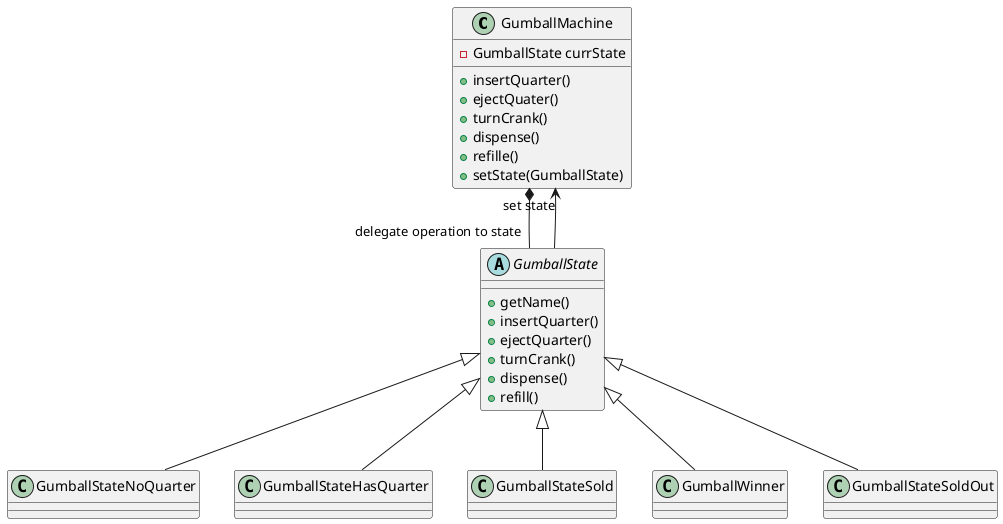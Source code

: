 @startuml StatePattern

class GumballMachine {
    -GumballState currState
    +insertQuarter()
    +ejectQuater()
    +turnCrank()
    +dispense()
    +refille()
    +setState(GumballState)
}

abstract GumballState {
    +getName()
    +insertQuarter()
    +ejectQuarter()
    +turnCrank()
    +dispense()
    +refill()
}

GumballMachine *-- "delegate operation to state" GumballState
GumballState --> "set state" GumballMachine

GumballState <|-- GumballStateNoQuarter
GumballState <|-- GumballStateHasQuarter
GumballState <|-- GumballStateSold
GumballState <|-- GumballWinner
GumballState <|-- GumballStateSoldOut

@enduml
